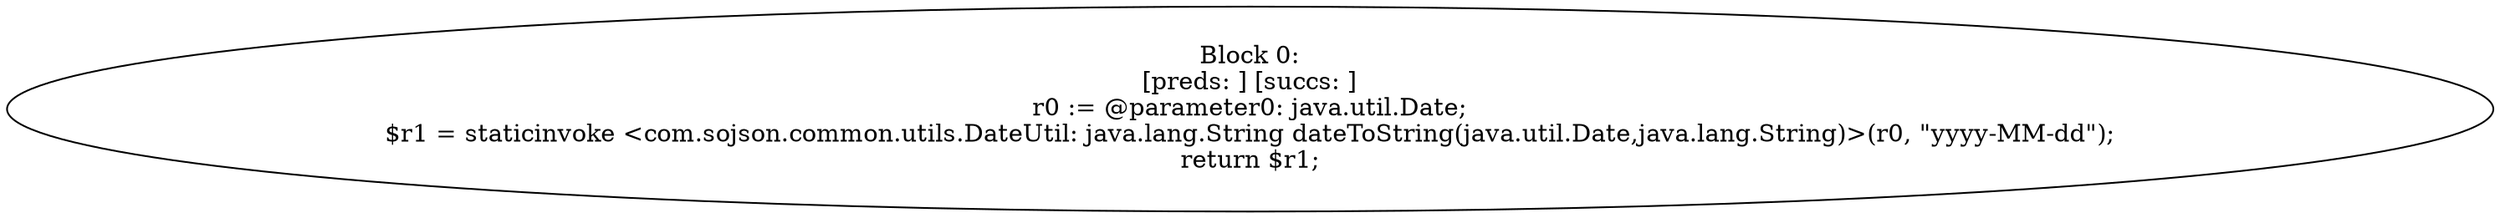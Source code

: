 digraph "unitGraph" {
    "Block 0:
[preds: ] [succs: ]
r0 := @parameter0: java.util.Date;
$r1 = staticinvoke <com.sojson.common.utils.DateUtil: java.lang.String dateToString(java.util.Date,java.lang.String)>(r0, \"yyyy-MM-dd\");
return $r1;
"
}
